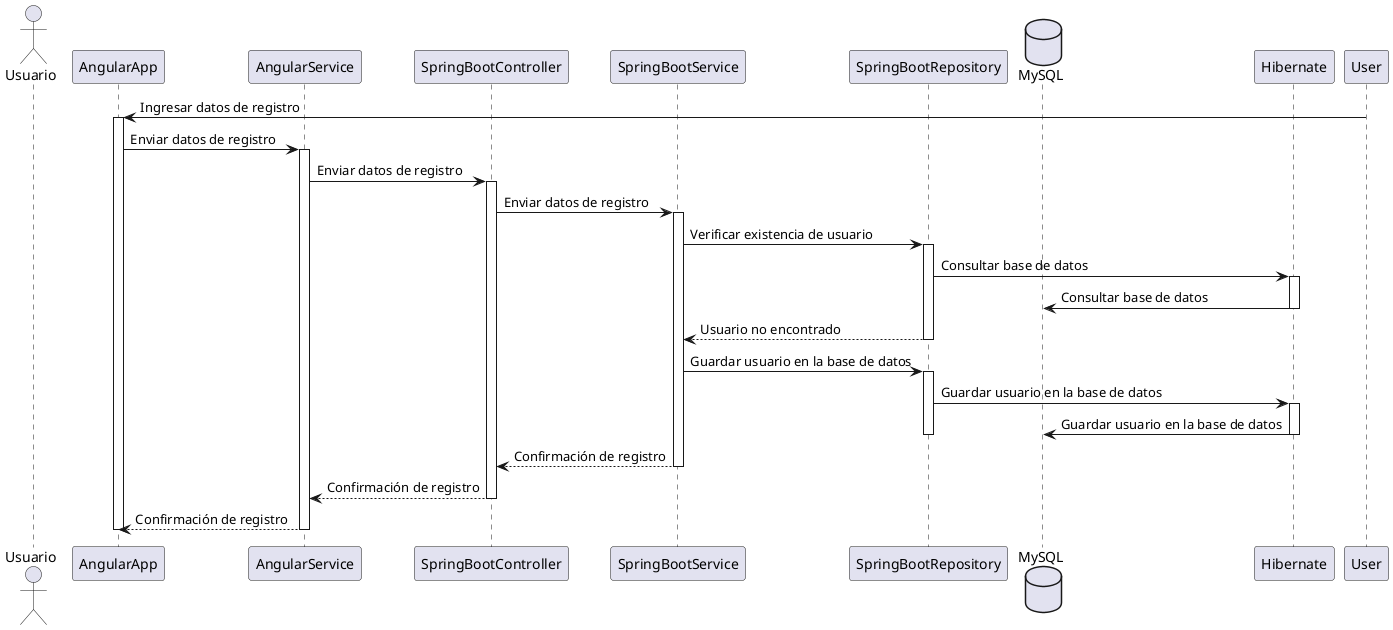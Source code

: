 @startuml

actor Usuario
participant AngularApp
participant AngularService
participant SpringBootController
participant SpringBootService
participant SpringBootRepository
database MySQL
participant Hibernate

User -> AngularApp: Ingresar datos de registro
activate AngularApp
AngularApp -> AngularService: Enviar datos de registro
activate AngularService
AngularService -> SpringBootController: Enviar datos de registro
activate SpringBootController
SpringBootController -> SpringBootService: Enviar datos de registro
activate SpringBootService
SpringBootService -> SpringBootRepository: Verificar existencia de usuario
activate SpringBootRepository
SpringBootRepository -> Hibernate: Consultar base de datos
activate Hibernate
Hibernate -> MySQL: Consultar base de datos
deactivate Hibernate
SpringBootRepository --> SpringBootService: Usuario no encontrado
deactivate SpringBootRepository
SpringBootService -> SpringBootRepository: Guardar usuario en la base de datos
activate SpringBootRepository
SpringBootRepository -> Hibernate: Guardar usuario en la base de datos
activate Hibernate
Hibernate -> MySQL: Guardar usuario en la base de datos
deactivate Hibernate
deactivate SpringBootRepository
SpringBootService --> SpringBootController: Confirmación de registro
deactivate SpringBootService
SpringBootController --> AngularService: Confirmación de registro
deactivate SpringBootController
AngularService --> AngularApp: Confirmación de registro
deactivate AngularService
deactivate AngularApp

@enduml
